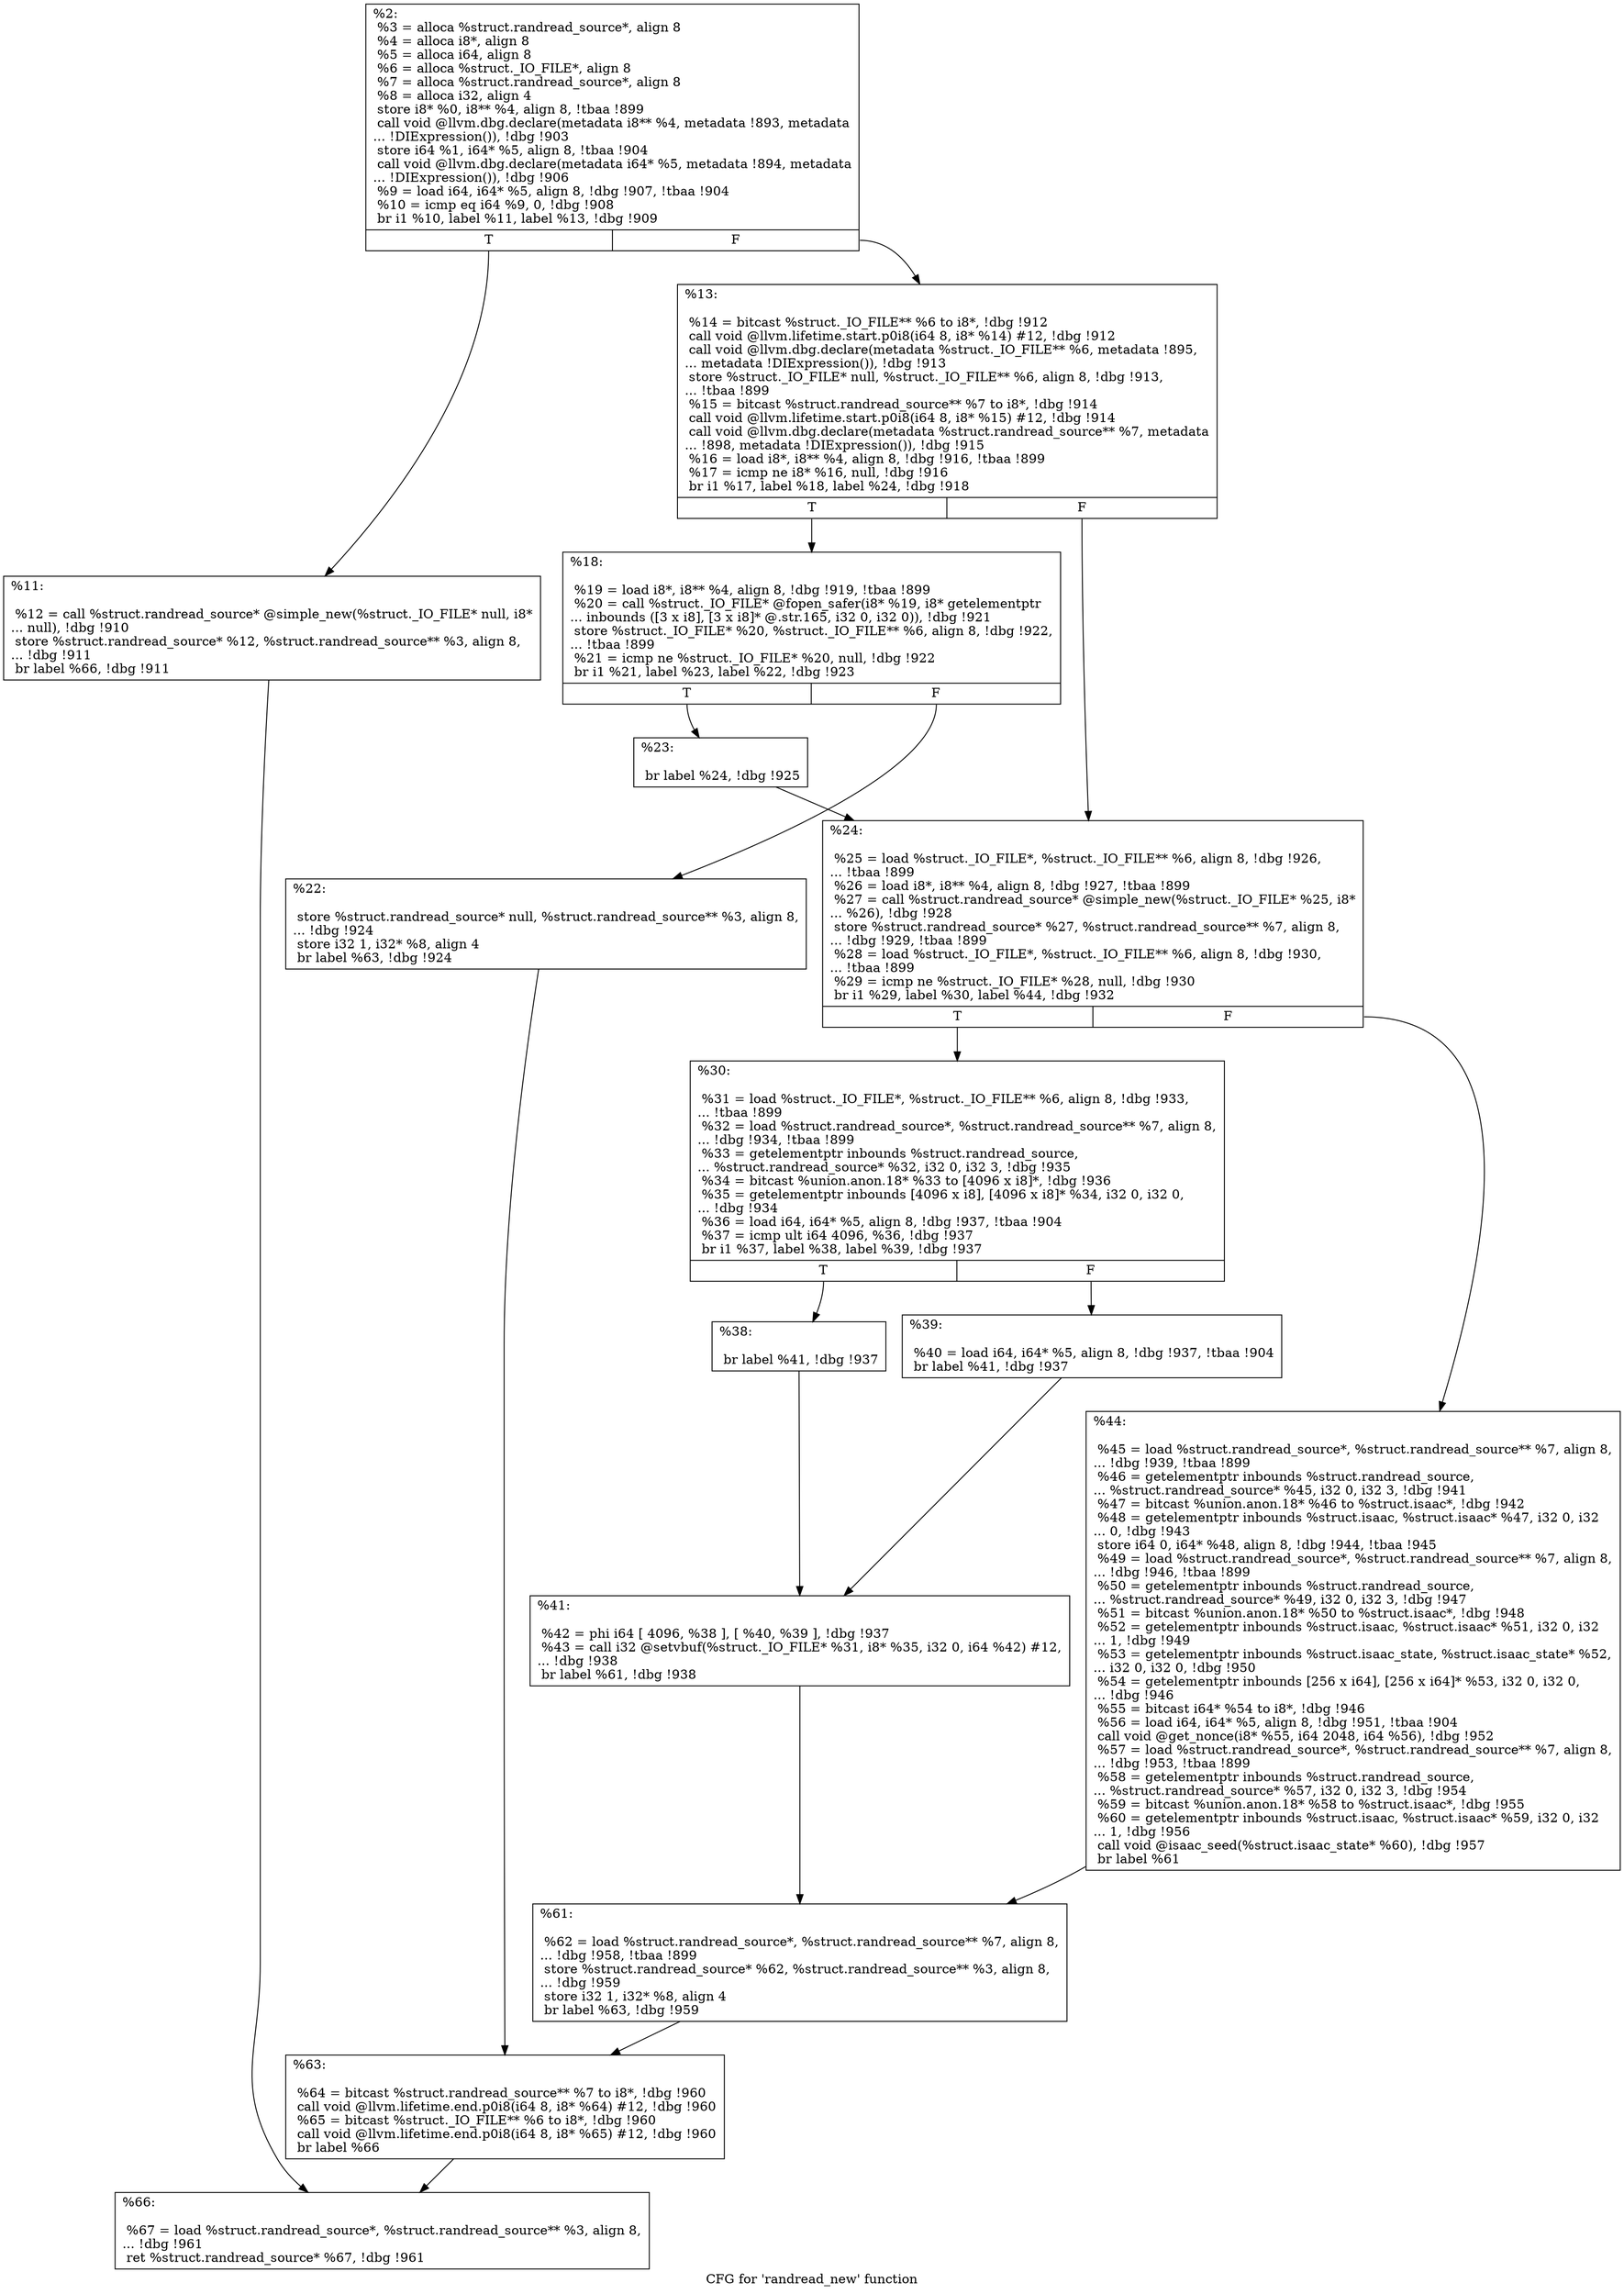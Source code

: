 digraph "CFG for 'randread_new' function" {
	label="CFG for 'randread_new' function";

	Node0x1429560 [shape=record,label="{%2:\l  %3 = alloca %struct.randread_source*, align 8\l  %4 = alloca i8*, align 8\l  %5 = alloca i64, align 8\l  %6 = alloca %struct._IO_FILE*, align 8\l  %7 = alloca %struct.randread_source*, align 8\l  %8 = alloca i32, align 4\l  store i8* %0, i8** %4, align 8, !tbaa !899\l  call void @llvm.dbg.declare(metadata i8** %4, metadata !893, metadata\l... !DIExpression()), !dbg !903\l  store i64 %1, i64* %5, align 8, !tbaa !904\l  call void @llvm.dbg.declare(metadata i64* %5, metadata !894, metadata\l... !DIExpression()), !dbg !906\l  %9 = load i64, i64* %5, align 8, !dbg !907, !tbaa !904\l  %10 = icmp eq i64 %9, 0, !dbg !908\l  br i1 %10, label %11, label %13, !dbg !909\l|{<s0>T|<s1>F}}"];
	Node0x1429560:s0 -> Node0x142ad20;
	Node0x1429560:s1 -> Node0x142ad70;
	Node0x142ad20 [shape=record,label="{%11:\l\l  %12 = call %struct.randread_source* @simple_new(%struct._IO_FILE* null, i8*\l... null), !dbg !910\l  store %struct.randread_source* %12, %struct.randread_source** %3, align 8,\l... !dbg !911\l  br label %66, !dbg !911\l}"];
	Node0x142ad20 -> Node0x142b130;
	Node0x142ad70 [shape=record,label="{%13:\l\l  %14 = bitcast %struct._IO_FILE** %6 to i8*, !dbg !912\l  call void @llvm.lifetime.start.p0i8(i64 8, i8* %14) #12, !dbg !912\l  call void @llvm.dbg.declare(metadata %struct._IO_FILE** %6, metadata !895,\l... metadata !DIExpression()), !dbg !913\l  store %struct._IO_FILE* null, %struct._IO_FILE** %6, align 8, !dbg !913,\l... !tbaa !899\l  %15 = bitcast %struct.randread_source** %7 to i8*, !dbg !914\l  call void @llvm.lifetime.start.p0i8(i64 8, i8* %15) #12, !dbg !914\l  call void @llvm.dbg.declare(metadata %struct.randread_source** %7, metadata\l... !898, metadata !DIExpression()), !dbg !915\l  %16 = load i8*, i8** %4, align 8, !dbg !916, !tbaa !899\l  %17 = icmp ne i8* %16, null, !dbg !916\l  br i1 %17, label %18, label %24, !dbg !918\l|{<s0>T|<s1>F}}"];
	Node0x142ad70:s0 -> Node0x142adc0;
	Node0x142ad70:s1 -> Node0x142aeb0;
	Node0x142adc0 [shape=record,label="{%18:\l\l  %19 = load i8*, i8** %4, align 8, !dbg !919, !tbaa !899\l  %20 = call %struct._IO_FILE* @fopen_safer(i8* %19, i8* getelementptr\l... inbounds ([3 x i8], [3 x i8]* @.str.165, i32 0, i32 0)), !dbg !921\l  store %struct._IO_FILE* %20, %struct._IO_FILE** %6, align 8, !dbg !922,\l... !tbaa !899\l  %21 = icmp ne %struct._IO_FILE* %20, null, !dbg !922\l  br i1 %21, label %23, label %22, !dbg !923\l|{<s0>T|<s1>F}}"];
	Node0x142adc0:s0 -> Node0x142ae60;
	Node0x142adc0:s1 -> Node0x142ae10;
	Node0x142ae10 [shape=record,label="{%22:\l\l  store %struct.randread_source* null, %struct.randread_source** %3, align 8,\l... !dbg !924\l  store i32 1, i32* %8, align 4\l  br label %63, !dbg !924\l}"];
	Node0x142ae10 -> Node0x142b0e0;
	Node0x142ae60 [shape=record,label="{%23:\l\l  br label %24, !dbg !925\l}"];
	Node0x142ae60 -> Node0x142aeb0;
	Node0x142aeb0 [shape=record,label="{%24:\l\l  %25 = load %struct._IO_FILE*, %struct._IO_FILE** %6, align 8, !dbg !926,\l... !tbaa !899\l  %26 = load i8*, i8** %4, align 8, !dbg !927, !tbaa !899\l  %27 = call %struct.randread_source* @simple_new(%struct._IO_FILE* %25, i8*\l... %26), !dbg !928\l  store %struct.randread_source* %27, %struct.randread_source** %7, align 8,\l... !dbg !929, !tbaa !899\l  %28 = load %struct._IO_FILE*, %struct._IO_FILE** %6, align 8, !dbg !930,\l... !tbaa !899\l  %29 = icmp ne %struct._IO_FILE* %28, null, !dbg !930\l  br i1 %29, label %30, label %44, !dbg !932\l|{<s0>T|<s1>F}}"];
	Node0x142aeb0:s0 -> Node0x142af00;
	Node0x142aeb0:s1 -> Node0x142b040;
	Node0x142af00 [shape=record,label="{%30:\l\l  %31 = load %struct._IO_FILE*, %struct._IO_FILE** %6, align 8, !dbg !933,\l... !tbaa !899\l  %32 = load %struct.randread_source*, %struct.randread_source** %7, align 8,\l... !dbg !934, !tbaa !899\l  %33 = getelementptr inbounds %struct.randread_source,\l... %struct.randread_source* %32, i32 0, i32 3, !dbg !935\l  %34 = bitcast %union.anon.18* %33 to [4096 x i8]*, !dbg !936\l  %35 = getelementptr inbounds [4096 x i8], [4096 x i8]* %34, i32 0, i32 0,\l... !dbg !934\l  %36 = load i64, i64* %5, align 8, !dbg !937, !tbaa !904\l  %37 = icmp ult i64 4096, %36, !dbg !937\l  br i1 %37, label %38, label %39, !dbg !937\l|{<s0>T|<s1>F}}"];
	Node0x142af00:s0 -> Node0x142af50;
	Node0x142af00:s1 -> Node0x142afa0;
	Node0x142af50 [shape=record,label="{%38:\l\l  br label %41, !dbg !937\l}"];
	Node0x142af50 -> Node0x142aff0;
	Node0x142afa0 [shape=record,label="{%39:\l\l  %40 = load i64, i64* %5, align 8, !dbg !937, !tbaa !904\l  br label %41, !dbg !937\l}"];
	Node0x142afa0 -> Node0x142aff0;
	Node0x142aff0 [shape=record,label="{%41:\l\l  %42 = phi i64 [ 4096, %38 ], [ %40, %39 ], !dbg !937\l  %43 = call i32 @setvbuf(%struct._IO_FILE* %31, i8* %35, i32 0, i64 %42) #12,\l... !dbg !938\l  br label %61, !dbg !938\l}"];
	Node0x142aff0 -> Node0x142b090;
	Node0x142b040 [shape=record,label="{%44:\l\l  %45 = load %struct.randread_source*, %struct.randread_source** %7, align 8,\l... !dbg !939, !tbaa !899\l  %46 = getelementptr inbounds %struct.randread_source,\l... %struct.randread_source* %45, i32 0, i32 3, !dbg !941\l  %47 = bitcast %union.anon.18* %46 to %struct.isaac*, !dbg !942\l  %48 = getelementptr inbounds %struct.isaac, %struct.isaac* %47, i32 0, i32\l... 0, !dbg !943\l  store i64 0, i64* %48, align 8, !dbg !944, !tbaa !945\l  %49 = load %struct.randread_source*, %struct.randread_source** %7, align 8,\l... !dbg !946, !tbaa !899\l  %50 = getelementptr inbounds %struct.randread_source,\l... %struct.randread_source* %49, i32 0, i32 3, !dbg !947\l  %51 = bitcast %union.anon.18* %50 to %struct.isaac*, !dbg !948\l  %52 = getelementptr inbounds %struct.isaac, %struct.isaac* %51, i32 0, i32\l... 1, !dbg !949\l  %53 = getelementptr inbounds %struct.isaac_state, %struct.isaac_state* %52,\l... i32 0, i32 0, !dbg !950\l  %54 = getelementptr inbounds [256 x i64], [256 x i64]* %53, i32 0, i32 0,\l... !dbg !946\l  %55 = bitcast i64* %54 to i8*, !dbg !946\l  %56 = load i64, i64* %5, align 8, !dbg !951, !tbaa !904\l  call void @get_nonce(i8* %55, i64 2048, i64 %56), !dbg !952\l  %57 = load %struct.randread_source*, %struct.randread_source** %7, align 8,\l... !dbg !953, !tbaa !899\l  %58 = getelementptr inbounds %struct.randread_source,\l... %struct.randread_source* %57, i32 0, i32 3, !dbg !954\l  %59 = bitcast %union.anon.18* %58 to %struct.isaac*, !dbg !955\l  %60 = getelementptr inbounds %struct.isaac, %struct.isaac* %59, i32 0, i32\l... 1, !dbg !956\l  call void @isaac_seed(%struct.isaac_state* %60), !dbg !957\l  br label %61\l}"];
	Node0x142b040 -> Node0x142b090;
	Node0x142b090 [shape=record,label="{%61:\l\l  %62 = load %struct.randread_source*, %struct.randread_source** %7, align 8,\l... !dbg !958, !tbaa !899\l  store %struct.randread_source* %62, %struct.randread_source** %3, align 8,\l... !dbg !959\l  store i32 1, i32* %8, align 4\l  br label %63, !dbg !959\l}"];
	Node0x142b090 -> Node0x142b0e0;
	Node0x142b0e0 [shape=record,label="{%63:\l\l  %64 = bitcast %struct.randread_source** %7 to i8*, !dbg !960\l  call void @llvm.lifetime.end.p0i8(i64 8, i8* %64) #12, !dbg !960\l  %65 = bitcast %struct._IO_FILE** %6 to i8*, !dbg !960\l  call void @llvm.lifetime.end.p0i8(i64 8, i8* %65) #12, !dbg !960\l  br label %66\l}"];
	Node0x142b0e0 -> Node0x142b130;
	Node0x142b130 [shape=record,label="{%66:\l\l  %67 = load %struct.randread_source*, %struct.randread_source** %3, align 8,\l... !dbg !961\l  ret %struct.randread_source* %67, !dbg !961\l}"];
}
